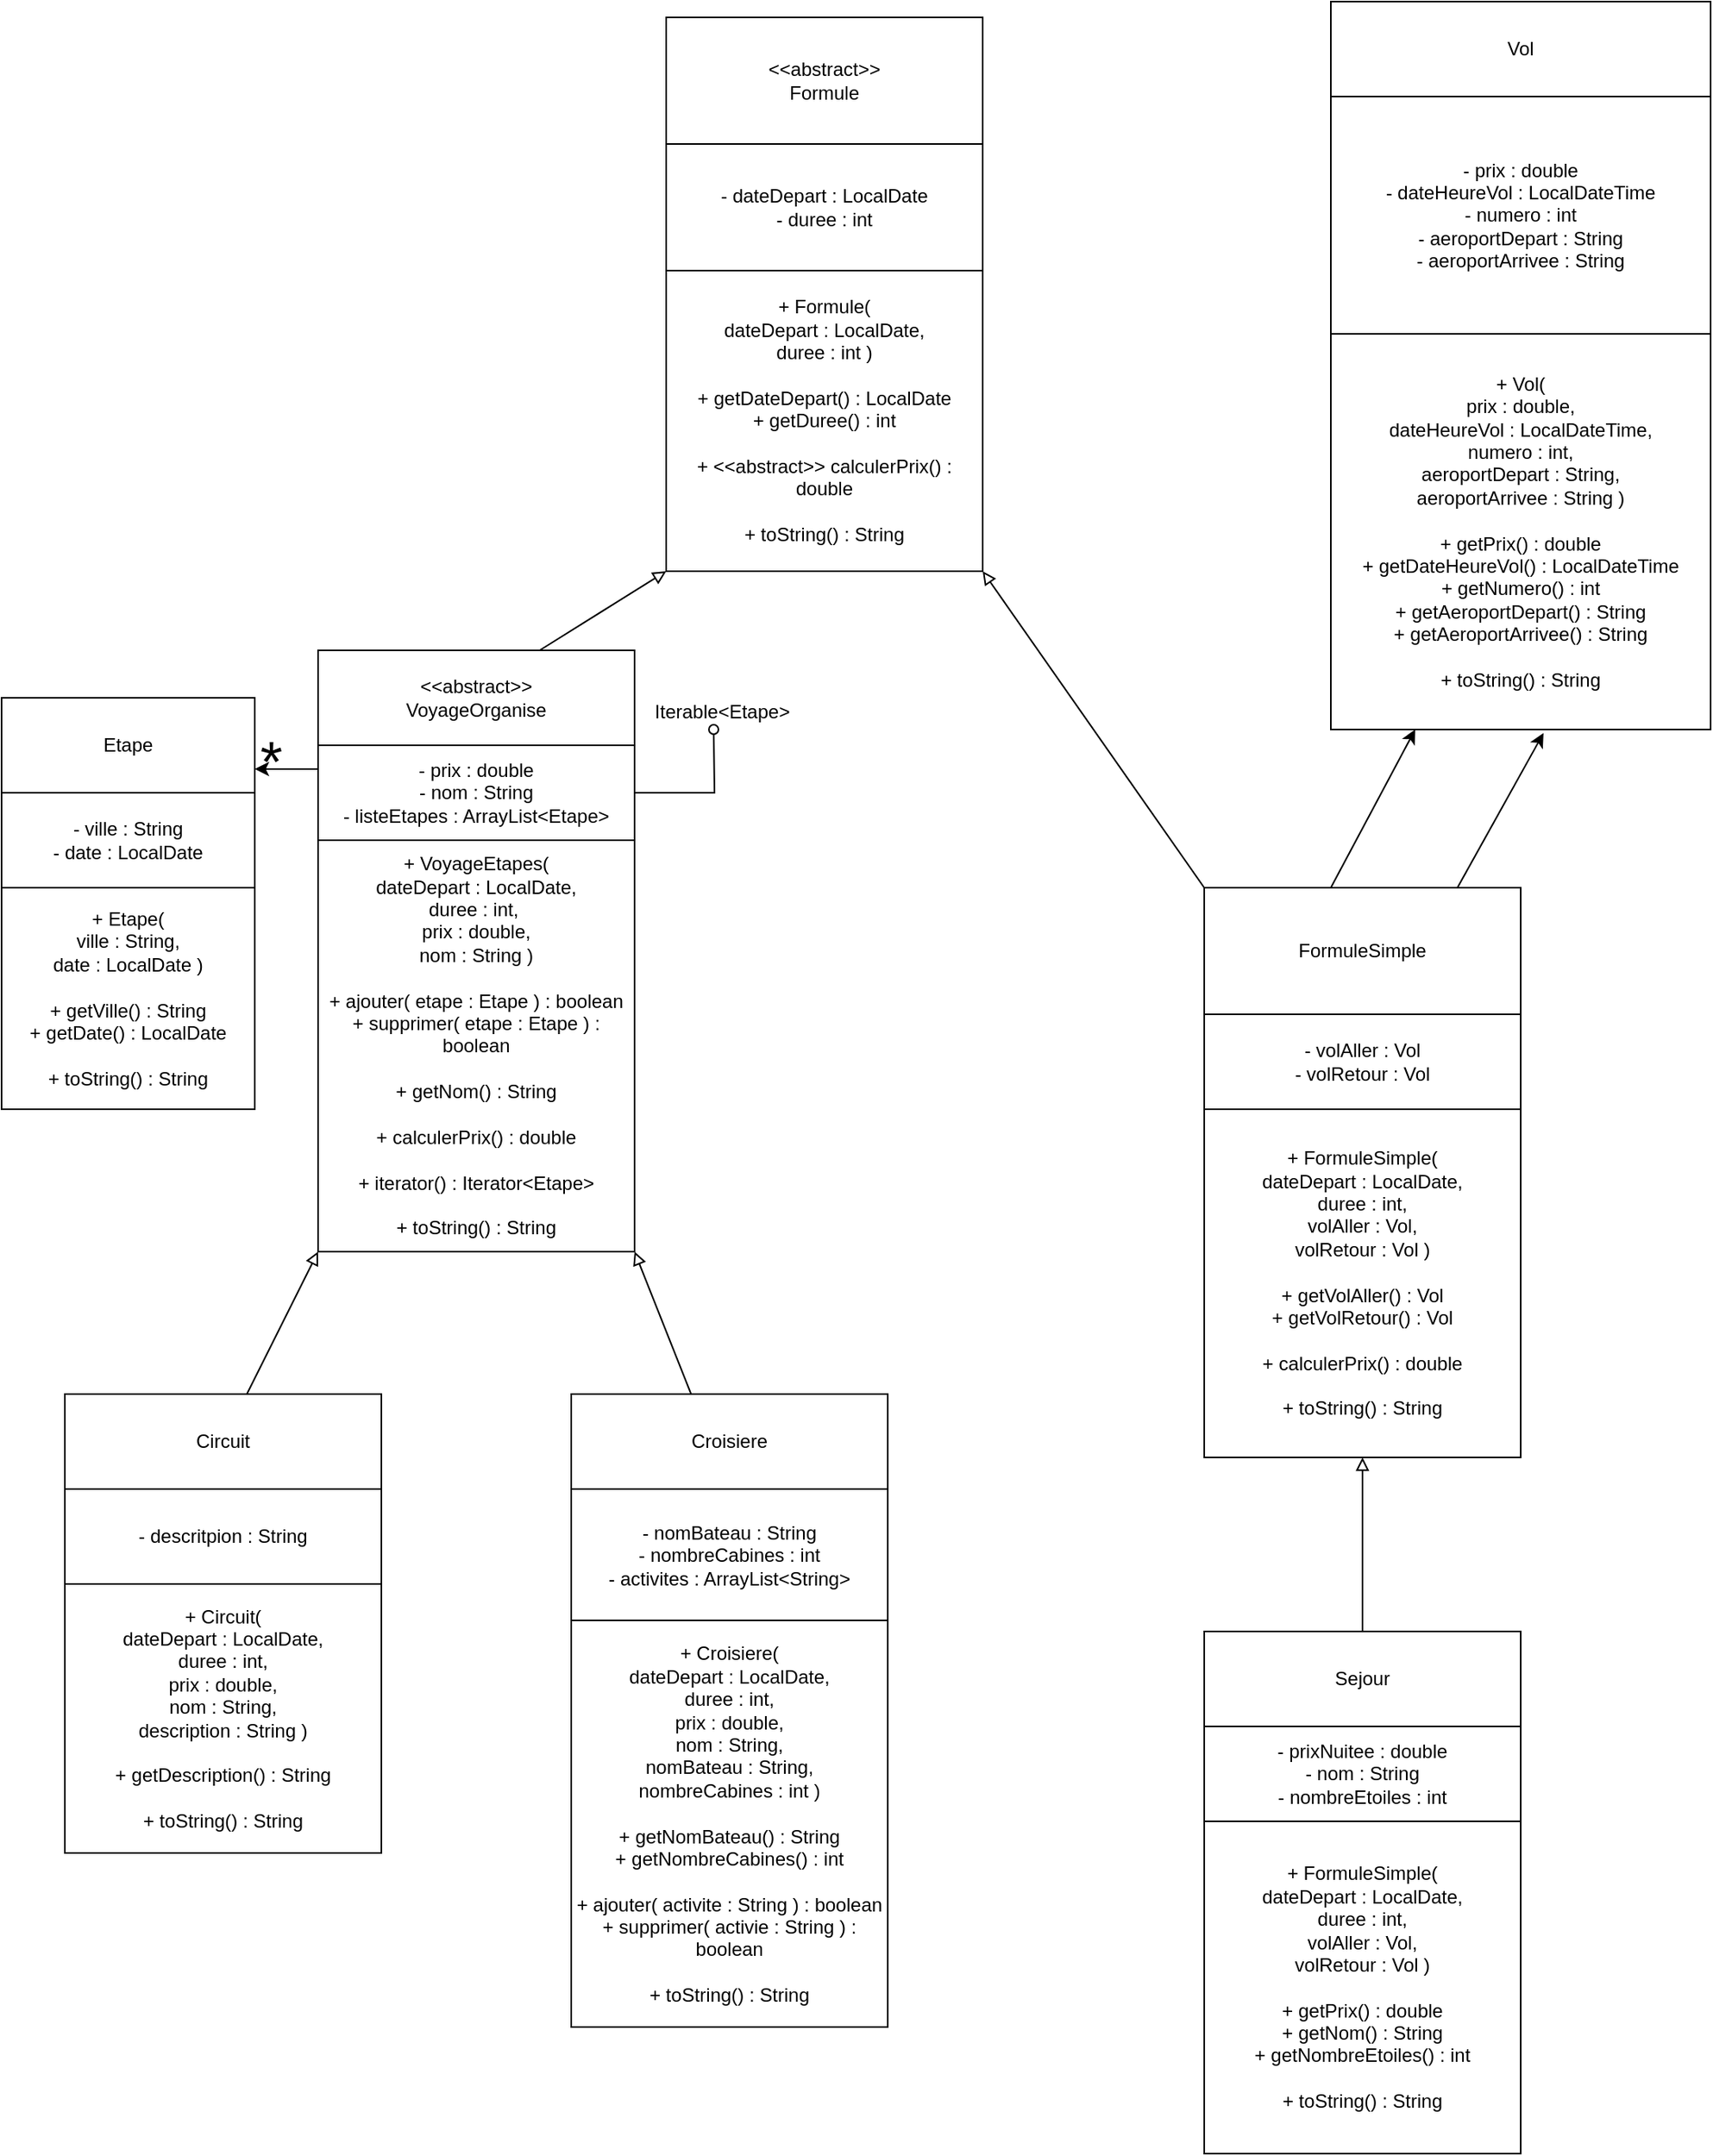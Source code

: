 <mxfile version="20.2.3" type="device"><diagram id="rc3JkixrWsq2bxeXszfi" name="Page-1"><mxGraphModel dx="1077" dy="1036" grid="1" gridSize="10" guides="1" tooltips="1" connect="1" arrows="1" fold="1" page="1" pageScale="1" pageWidth="1169" pageHeight="1654" math="0" shadow="0"><root><mxCell id="0"/><mxCell id="1" parent="0"/><mxCell id="RfS3swkNeQDIb32DXcZ--2" value="&amp;lt;&amp;lt;abstract&amp;gt;&amp;gt;&lt;br&gt;Formule" style="whiteSpace=wrap;html=1;" parent="1" vertex="1"><mxGeometry x="460" y="50" width="200" height="80" as="geometry"/></mxCell><mxCell id="RfS3swkNeQDIb32DXcZ--3" value="- dateDepart : LocalDate&lt;br&gt;- duree : int" style="whiteSpace=wrap;html=1;" parent="1" vertex="1"><mxGeometry x="460" y="130" width="200" height="80" as="geometry"/></mxCell><mxCell id="RfS3swkNeQDIb32DXcZ--4" value="FormuleSimple" style="whiteSpace=wrap;html=1;" parent="1" vertex="1"><mxGeometry x="800" y="600" width="200" height="80" as="geometry"/></mxCell><mxCell id="RfS3swkNeQDIb32DXcZ--5" value="- volAller : Vol&lt;br&gt;- volRetour : Vol" style="whiteSpace=wrap;html=1;" parent="1" vertex="1"><mxGeometry x="800" y="680" width="200" height="60" as="geometry"/></mxCell><mxCell id="RfS3swkNeQDIb32DXcZ--20" value="Circuit" style="whiteSpace=wrap;html=1;" parent="1" vertex="1"><mxGeometry x="80" y="920" width="200" height="60" as="geometry"/></mxCell><mxCell id="RfS3swkNeQDIb32DXcZ--21" value="Croisiere" style="whiteSpace=wrap;html=1;" parent="1" vertex="1"><mxGeometry x="400" y="920" width="200" height="60" as="geometry"/></mxCell><mxCell id="RfS3swkNeQDIb32DXcZ--22" value="Sejour" style="whiteSpace=wrap;html=1;" parent="1" vertex="1"><mxGeometry x="800" y="1070" width="200" height="60" as="geometry"/></mxCell><mxCell id="RfS3swkNeQDIb32DXcZ--25" value="- prixNuitee : double&lt;br&gt;- nom : String&lt;br&gt;- nombreEtoiles : int" style="whiteSpace=wrap;html=1;" parent="1" vertex="1"><mxGeometry x="800" y="1130" width="200" height="60" as="geometry"/></mxCell><mxCell id="RfS3swkNeQDIb32DXcZ--26" value="+ Formule(&lt;br&gt;dateDepart : LocalDate,&lt;br&gt;duree : int )&lt;br&gt;&lt;br&gt;+ getDateDepart() : LocalDate&lt;br&gt;+ getDuree() : int&lt;br&gt;&lt;br&gt;+ &amp;lt;&amp;lt;abstract&amp;gt;&amp;gt; calculerPrix() : double&lt;br&gt;&lt;br&gt;+ toString() : String" style="whiteSpace=wrap;html=1;" parent="1" vertex="1"><mxGeometry x="460" y="210" width="200" height="190" as="geometry"/></mxCell><mxCell id="RfS3swkNeQDIb32DXcZ--27" value="+ FormuleSimple(&lt;br&gt;dateDepart : LocalDate,&lt;br&gt;duree : int,&lt;br&gt;volAller : Vol,&lt;br&gt;volRetour : Vol )&lt;br&gt;&lt;br&gt;+ getVolAller() : Vol&lt;br&gt;+ getVolRetour() : Vol&lt;br&gt;&lt;br&gt;+ calculerPrix() : double&lt;br&gt;&lt;br&gt;+ toString() : String" style="whiteSpace=wrap;html=1;" parent="1" vertex="1"><mxGeometry x="800" y="740" width="200" height="220" as="geometry"/></mxCell><mxCell id="RfS3swkNeQDIb32DXcZ--28" value="+ FormuleSimple(&lt;br&gt;dateDepart : LocalDate,&lt;br&gt;duree : int,&lt;br&gt;volAller : Vol,&lt;br&gt;volRetour : Vol )&lt;br&gt;&lt;br&gt;+ getPrix() : double&lt;br&gt;+ getNom() : String&lt;br&gt;+ getNombreEtoiles() : int&lt;br&gt;&lt;br&gt;+ toString() : String" style="whiteSpace=wrap;html=1;" parent="1" vertex="1"><mxGeometry x="800" y="1190" width="200" height="210" as="geometry"/></mxCell><mxCell id="RfS3swkNeQDIb32DXcZ--29" value="" style="endArrow=block;html=1;rounded=0;entryX=0.5;entryY=1;entryDx=0;entryDy=0;endFill=0;exitX=0.5;exitY=0;exitDx=0;exitDy=0;" parent="1" source="RfS3swkNeQDIb32DXcZ--22" target="RfS3swkNeQDIb32DXcZ--27" edge="1"><mxGeometry width="50" height="50" relative="1" as="geometry"><mxPoint x="880" y="1000" as="sourcePoint"/><mxPoint x="930" y="950" as="targetPoint"/></mxGeometry></mxCell><mxCell id="RfS3swkNeQDIb32DXcZ--30" value="&amp;lt;&amp;lt;abstract&amp;gt;&amp;gt;&lt;br&gt;VoyageOrganise" style="whiteSpace=wrap;html=1;" parent="1" vertex="1"><mxGeometry x="240" y="450" width="200" height="60" as="geometry"/></mxCell><mxCell id="hXNfJhnpx83XIsQ5-sxr-18" style="edgeStyle=orthogonalEdgeStyle;rounded=0;orthogonalLoop=1;jettySize=auto;html=1;exitX=0;exitY=0.25;exitDx=0;exitDy=0;entryX=1;entryY=0.75;entryDx=0;entryDy=0;" parent="1" source="RfS3swkNeQDIb32DXcZ--32" target="hXNfJhnpx83XIsQ5-sxr-13" edge="1"><mxGeometry relative="1" as="geometry"/></mxCell><mxCell id="hXNfJhnpx83XIsQ5-sxr-20" style="edgeStyle=orthogonalEdgeStyle;rounded=0;orthogonalLoop=1;jettySize=auto;html=1;exitX=1;exitY=0.5;exitDx=0;exitDy=0;fontSize=36;endArrow=oval;endFill=0;" parent="1" source="RfS3swkNeQDIb32DXcZ--32" edge="1"><mxGeometry relative="1" as="geometry"><mxPoint x="490" y="500" as="targetPoint"/></mxGeometry></mxCell><mxCell id="RfS3swkNeQDIb32DXcZ--32" value="- prix : double&lt;br&gt;- nom : String&lt;br&gt;- listeEtapes : ArrayList&amp;lt;Etape&amp;gt;" style="whiteSpace=wrap;html=1;" parent="1" vertex="1"><mxGeometry x="240" y="510" width="200" height="60" as="geometry"/></mxCell><mxCell id="RfS3swkNeQDIb32DXcZ--34" value="+ VoyageEtapes(&lt;br&gt;dateDepart : LocalDate,&lt;br&gt;duree : int,&amp;nbsp;&lt;br&gt;prix : double,&lt;br&gt;nom : String )&lt;br&gt;&lt;br&gt;+ ajouter( etape : Etape ) : boolean&lt;br&gt;+ supprimer( etape : Etape ) : boolean&lt;br&gt;&lt;br&gt;+ getNom() : String&lt;br&gt;&lt;br&gt;+ calculerPrix() : double&lt;br&gt;&lt;br&gt;+ iterator() : Iterator&amp;lt;Etape&amp;gt;&lt;br&gt;&lt;br&gt;+ toString() : String" style="whiteSpace=wrap;html=1;" parent="1" vertex="1"><mxGeometry x="240" y="570" width="200" height="260" as="geometry"/></mxCell><mxCell id="RfS3swkNeQDIb32DXcZ--36" value="" style="endArrow=block;html=1;rounded=0;entryX=0;entryY=1;entryDx=0;entryDy=0;endFill=0;" parent="1" source="RfS3swkNeQDIb32DXcZ--20" target="RfS3swkNeQDIb32DXcZ--34" edge="1"><mxGeometry width="50" height="50" relative="1" as="geometry"><mxPoint x="190" y="800" as="sourcePoint"/><mxPoint x="240" y="750" as="targetPoint"/></mxGeometry></mxCell><mxCell id="RfS3swkNeQDIb32DXcZ--37" value="" style="endArrow=block;html=1;rounded=0;entryX=1;entryY=1;entryDx=0;entryDy=0;endFill=0;exitX=0.379;exitY=0.004;exitDx=0;exitDy=0;exitPerimeter=0;" parent="1" source="RfS3swkNeQDIb32DXcZ--21" target="RfS3swkNeQDIb32DXcZ--34" edge="1"><mxGeometry width="50" height="50" relative="1" as="geometry"><mxPoint x="470" y="790" as="sourcePoint"/><mxPoint x="520" y="750" as="targetPoint"/></mxGeometry></mxCell><mxCell id="2QUTwNtYd6X-8GSpB-m4-3" value="- nomBateau : String&lt;br&gt;- nombreCabines : int&lt;br&gt;- activites : ArrayList&amp;lt;String&amp;gt;" style="whiteSpace=wrap;html=1;" parent="1" vertex="1"><mxGeometry x="400" y="980" width="200" height="83" as="geometry"/></mxCell><mxCell id="2QUTwNtYd6X-8GSpB-m4-5" value="- descritpion : String" style="whiteSpace=wrap;html=1;" parent="1" vertex="1"><mxGeometry x="80" y="980" width="200" height="60" as="geometry"/></mxCell><mxCell id="2QUTwNtYd6X-8GSpB-m4-6" value="+ Circuit(&lt;br&gt;dateDepart : LocalDate,&lt;br&gt;duree : int,&lt;br&gt;prix : double,&lt;br&gt;nom : String,&lt;br&gt;description : String )&lt;br&gt;&lt;br&gt;+ getDescription() : String&lt;br&gt;&lt;br&gt;+ toString() : String" style="whiteSpace=wrap;html=1;" parent="1" vertex="1"><mxGeometry x="80" y="1040" width="200" height="170" as="geometry"/></mxCell><mxCell id="2QUTwNtYd6X-8GSpB-m4-7" value="+ Croisiere(&lt;br&gt;dateDepart : LocalDate,&lt;br&gt;duree : int,&lt;br&gt;prix : double,&lt;br&gt;nom : String,&lt;br&gt;nomBateau : String,&lt;br&gt;nombreCabines : int&amp;nbsp;)&lt;br&gt;&lt;br&gt;+ getNomBateau() : String&lt;br&gt;+ getNombreCabines() : int&lt;br&gt;&lt;br&gt;+ ajouter( activite : String ) : boolean&lt;br&gt;+ supprimer( activie : String ) : boolean&lt;br&gt;&lt;br&gt;+ toString() : String" style="whiteSpace=wrap;html=1;" parent="1" vertex="1"><mxGeometry x="400" y="1063" width="200" height="257" as="geometry"/></mxCell><mxCell id="hXNfJhnpx83XIsQ5-sxr-1" value="" style="endArrow=block;html=1;rounded=0;entryX=0;entryY=1;entryDx=0;entryDy=0;endFill=0;" parent="1" target="RfS3swkNeQDIb32DXcZ--26" edge="1"><mxGeometry width="50" height="50" relative="1" as="geometry"><mxPoint x="380" y="450" as="sourcePoint"/><mxPoint x="520" y="370" as="targetPoint"/></mxGeometry></mxCell><mxCell id="hXNfJhnpx83XIsQ5-sxr-3" value="" style="endArrow=block;html=1;rounded=0;entryX=1;entryY=1;entryDx=0;entryDy=0;endFill=0;exitX=0;exitY=0;exitDx=0;exitDy=0;" parent="1" source="RfS3swkNeQDIb32DXcZ--4" target="RfS3swkNeQDIb32DXcZ--26" edge="1"><mxGeometry width="50" height="50" relative="1" as="geometry"><mxPoint x="800" y="450" as="sourcePoint"/><mxPoint x="659.4" y="361.52" as="targetPoint"/></mxGeometry></mxCell><mxCell id="hXNfJhnpx83XIsQ5-sxr-8" value="Vol" style="whiteSpace=wrap;html=1;" parent="1" vertex="1"><mxGeometry x="880" y="40" width="240" height="60" as="geometry"/></mxCell><mxCell id="hXNfJhnpx83XIsQ5-sxr-9" value="- prix : double&lt;br&gt;- dateHeureVol : LocalDateTime&lt;br&gt;- numero : int&lt;br&gt;- aeroportDepart : String&lt;br&gt;- aeroportArrivee : String" style="whiteSpace=wrap;html=1;" parent="1" vertex="1"><mxGeometry x="880" y="100" width="240" height="150" as="geometry"/></mxCell><mxCell id="hXNfJhnpx83XIsQ5-sxr-10" value="+ Vol( &lt;br&gt;prix : double,&lt;br&gt;dateHeureVol : LocalDateTime,&lt;br&gt;numero : int,&lt;br&gt;aeroportDepart : String,&lt;br&gt;aeroportArrivee : String )&lt;br&gt;&lt;br&gt;+ getPrix() : double&lt;br&gt;+ getDateHeureVol() : LocalDateTime&lt;br&gt;+ getNumero() : int&lt;br&gt;+ getAeroportDepart() : String&lt;br&gt;+ getAeroportArrivee() : String&lt;br&gt;&lt;br&gt;+ toString() : String" style="whiteSpace=wrap;html=1;" parent="1" vertex="1"><mxGeometry x="880" y="250" width="240" height="250" as="geometry"/></mxCell><mxCell id="hXNfJhnpx83XIsQ5-sxr-13" value="Etape" style="whiteSpace=wrap;html=1;" parent="1" vertex="1"><mxGeometry x="40" y="480" width="160" height="60" as="geometry"/></mxCell><mxCell id="hXNfJhnpx83XIsQ5-sxr-14" value="- ville : String&lt;br&gt;- date : LocalDate" style="whiteSpace=wrap;html=1;" parent="1" vertex="1"><mxGeometry x="40" y="540" width="160" height="60" as="geometry"/></mxCell><mxCell id="hXNfJhnpx83XIsQ5-sxr-19" value="&lt;font style=&quot;font-size: 36px;&quot;&gt;*&lt;/font&gt;" style="text;html=1;align=center;verticalAlign=middle;resizable=0;points=[];autosize=1;strokeColor=none;fillColor=none;" parent="1" vertex="1"><mxGeometry x="190" y="490" width="40" height="60" as="geometry"/></mxCell><mxCell id="hXNfJhnpx83XIsQ5-sxr-21" value="&lt;font style=&quot;font-size: 12px;&quot;&gt;Iterable&amp;lt;Etape&amp;gt;&lt;/font&gt;" style="text;html=1;align=center;verticalAlign=middle;resizable=0;points=[];autosize=1;strokeColor=none;fillColor=none;fontSize=36;" parent="1" vertex="1"><mxGeometry x="440" y="450" width="110" height="60" as="geometry"/></mxCell><mxCell id="hXNfJhnpx83XIsQ5-sxr-22" value="+ Etape(&lt;br&gt;ville : String,&lt;br&gt;date : LocalDate )&lt;br&gt;&lt;br&gt;+ getVille() : String&lt;br&gt;+ getDate() : LocalDate&lt;br&gt;&lt;br&gt;+ toString() : String" style="whiteSpace=wrap;html=1;fontSize=12;" parent="1" vertex="1"><mxGeometry x="40" y="600" width="160" height="140" as="geometry"/></mxCell><mxCell id="hXNfJhnpx83XIsQ5-sxr-23" value="" style="endArrow=classic;html=1;rounded=0;" parent="1" target="hXNfJhnpx83XIsQ5-sxr-10" edge="1"><mxGeometry width="50" height="50" relative="1" as="geometry"><mxPoint x="880" y="600" as="sourcePoint"/><mxPoint x="930" y="550" as="targetPoint"/></mxGeometry></mxCell><mxCell id="hXNfJhnpx83XIsQ5-sxr-24" value="" style="endArrow=classic;html=1;rounded=0;entryX=0.56;entryY=1.009;entryDx=0;entryDy=0;entryPerimeter=0;" parent="1" target="hXNfJhnpx83XIsQ5-sxr-10" edge="1"><mxGeometry width="50" height="50" relative="1" as="geometry"><mxPoint x="960" y="600" as="sourcePoint"/><mxPoint x="1010" y="550" as="targetPoint"/></mxGeometry></mxCell></root></mxGraphModel></diagram></mxfile>